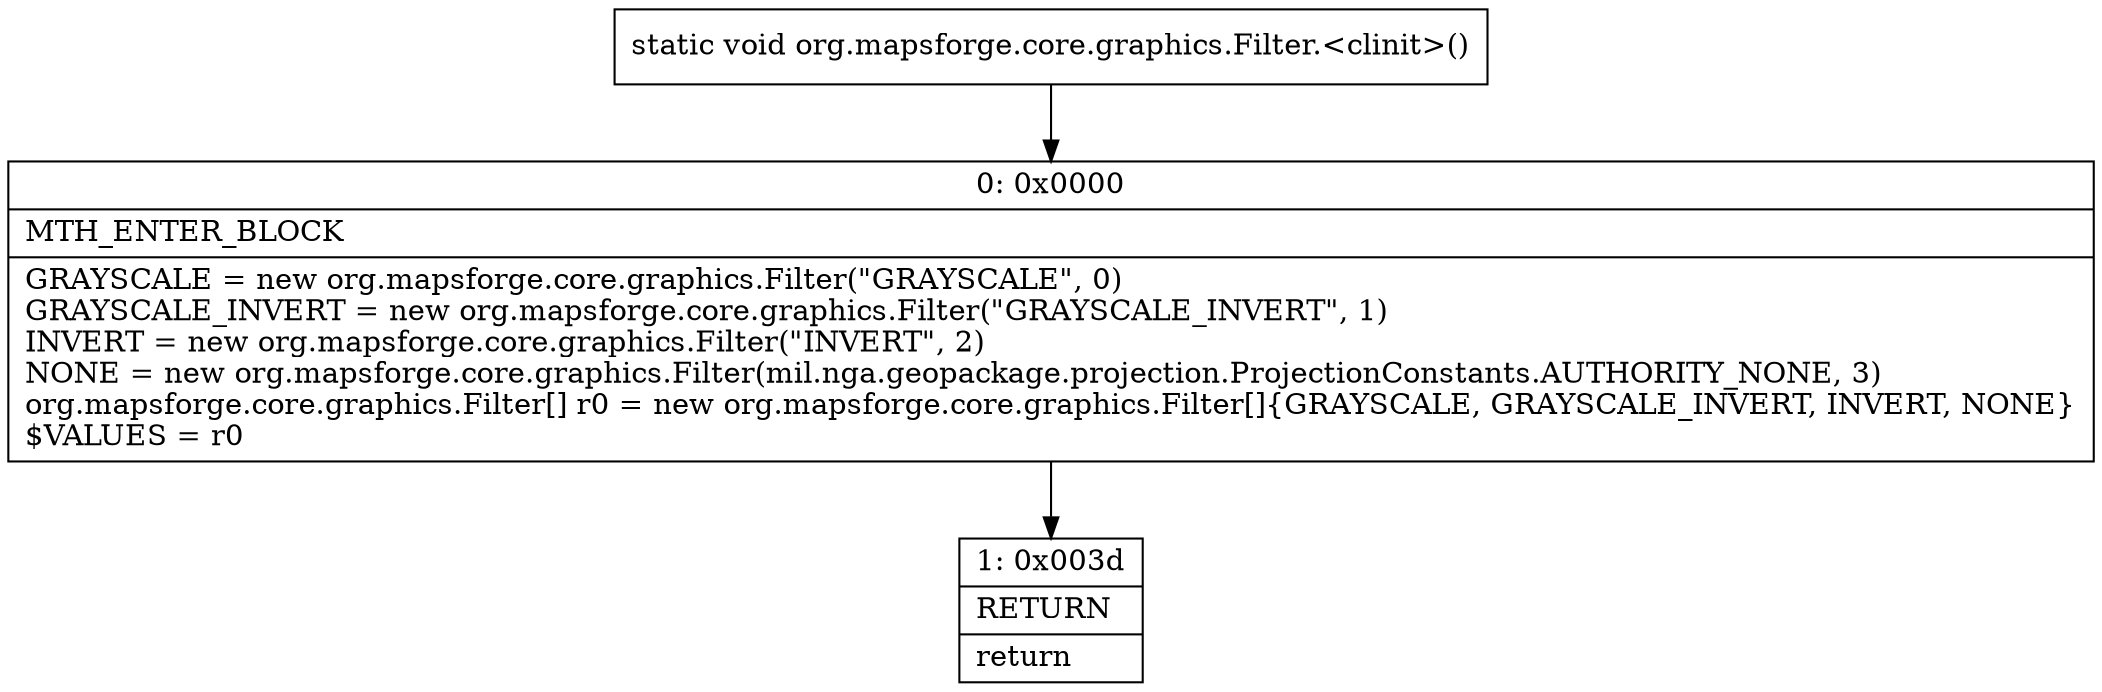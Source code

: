 digraph "CFG fororg.mapsforge.core.graphics.Filter.\<clinit\>()V" {
Node_0 [shape=record,label="{0\:\ 0x0000|MTH_ENTER_BLOCK\l|GRAYSCALE = new org.mapsforge.core.graphics.Filter(\"GRAYSCALE\", 0)\lGRAYSCALE_INVERT = new org.mapsforge.core.graphics.Filter(\"GRAYSCALE_INVERT\", 1)\lINVERT = new org.mapsforge.core.graphics.Filter(\"INVERT\", 2)\lNONE = new org.mapsforge.core.graphics.Filter(mil.nga.geopackage.projection.ProjectionConstants.AUTHORITY_NONE, 3)\lorg.mapsforge.core.graphics.Filter[] r0 = new org.mapsforge.core.graphics.Filter[]\{GRAYSCALE, GRAYSCALE_INVERT, INVERT, NONE\}\l$VALUES = r0\l}"];
Node_1 [shape=record,label="{1\:\ 0x003d|RETURN\l|return\l}"];
MethodNode[shape=record,label="{static void org.mapsforge.core.graphics.Filter.\<clinit\>() }"];
MethodNode -> Node_0;
Node_0 -> Node_1;
}

